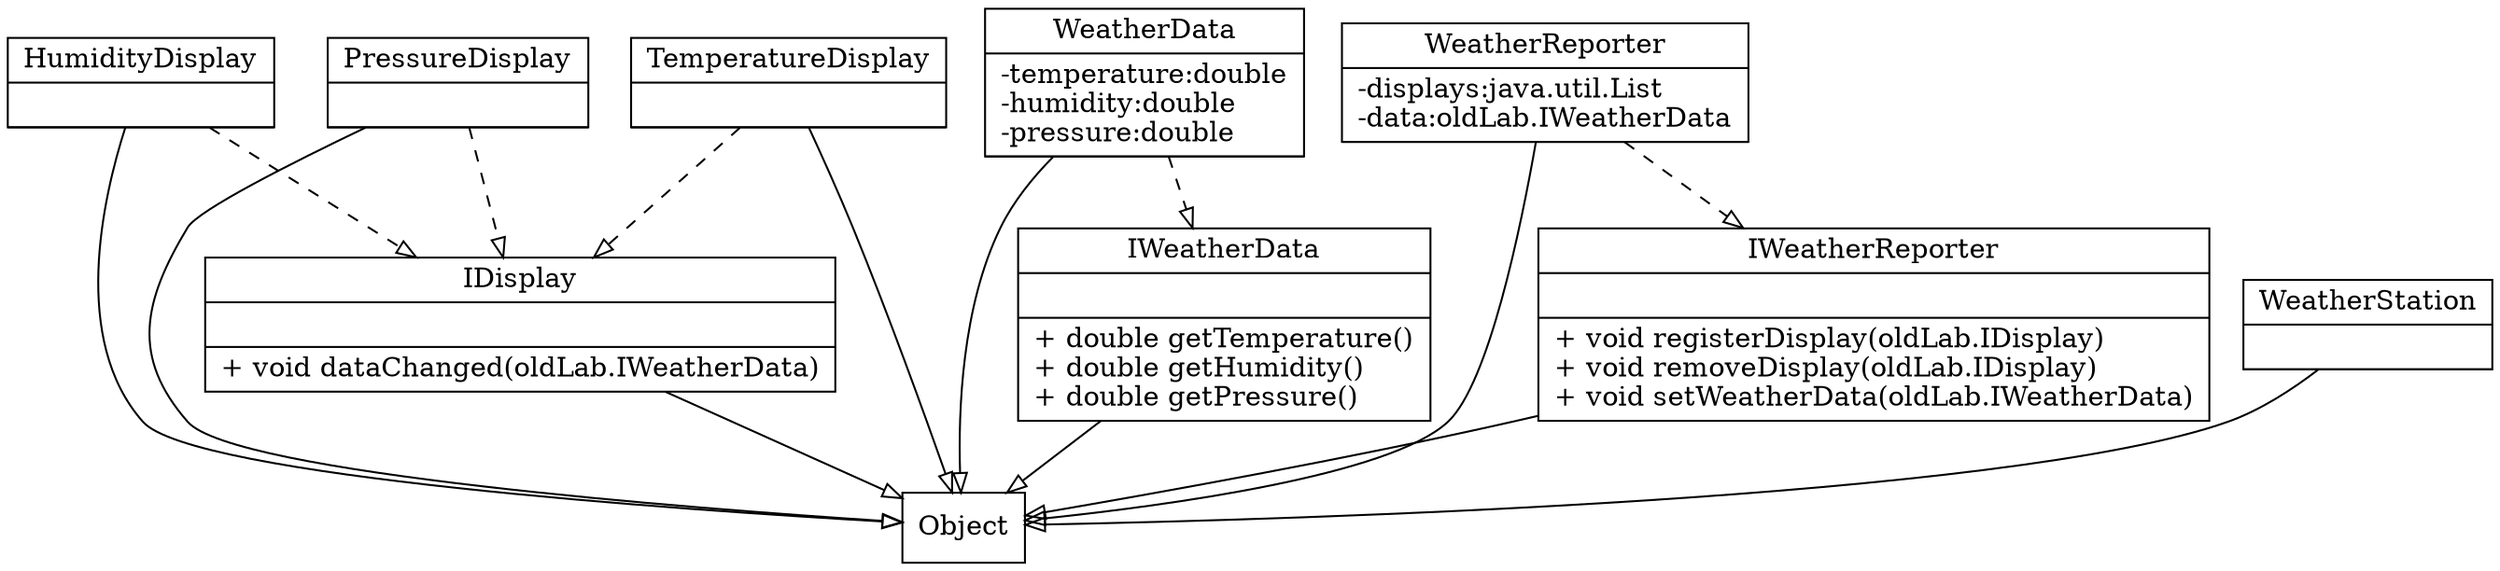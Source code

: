 digraph G {

fontname = "Bitstream Vera Sans"
fontsize = 8

node [shape = "record" ]
HumidityDisplay [label = "{HumidityDisplay||+ void <init>()\l+ void dataChanged(oldLab.IWeatherData)\l}" ]

node [shape = "record" ]
IDisplay [label = "{IDisplay||+ void dataChanged(oldLab.IWeatherData)\l}" ]

node [shape = "record" ]
IWeatherData [label = "{IWeatherData||+ double getTemperature()\l+ double getHumidity()\l+ double getPressure()\l}" ]

node [shape = "record" ]
IWeatherReporter [label = "{IWeatherReporter||+ void registerDisplay(oldLab.IDisplay)\l+ void removeDisplay(oldLab.IDisplay)\l+ void setWeatherData(oldLab.IWeatherData)\l}" ]

node [shape = "record" ]
PressureDisplay [label = "{PressureDisplay||+ void <init>()\l+ void dataChanged(oldLab.IWeatherData)\l}" ]

node [shape = "record" ]
TemperatureDisplay [label = "{TemperatureDisplay||+ void <init>()\l+ void dataChanged(oldLab.IWeatherData)\l}" ]

node [shape = "record" ]
WeatherData [label = "{WeatherData|-temperature:double\l-humidity:double\l-pressure:double\l|+ void <init>(double, double, double)\l+ double getTemperature()\l+ double getHumidity()\l+ double getPressure()\l+ boolean equals(java.lang.Object)\l+ int hashCode()\l}" ]

node [shape = "record" ]
WeatherReporter [label = "{WeatherReporter|-displays:java.util.List\l-data:oldLab.IWeatherData\l|+ void <init>()\l+ void registerDisplay(oldLab.IDisplay)\l+ void removeDisplay(oldLab.IDisplay)\l+ void setWeatherData(oldLab.IWeatherData)\l# void notifyDisplays()\l}" ]

node [shape = "record" ]
WeatherStation [label = "{WeatherStation||+ void <init>()\l+ void main(java.lang.String[])\l}" ]

edge [arrowhead = "empty" style = solid ]
HumidityDisplay -> Object

edge [arrowhead = "empty" style = solid ]
IDisplay -> Object

edge [arrowhead = "empty" style = solid ]
IWeatherData -> Object

edge [arrowhead = "empty" style = solid ]
IWeatherReporter -> Object

edge [arrowhead = "empty" style = solid ]
PressureDisplay -> Object

edge [arrowhead = "empty" style = solid ]
TemperatureDisplay -> Object

edge [arrowhead = "empty" style = solid ]
WeatherData -> Object

edge [arrowhead = "empty" style = solid ]
WeatherReporter -> Object

edge [arrowhead = "empty" style = solid ]
WeatherStation -> Object

edge [arrowhead = "empty" style = "dashed" ]
HumidityDisplay -> IDisplay

edge [arrowhead = "empty" style = "dashed" ]
PressureDisplay -> IDisplay

edge [arrowhead = "empty" style = "dashed" ]
TemperatureDisplay -> IDisplay

edge [arrowhead = "empty" style = "dashed" ]
WeatherData -> IWeatherData

edge [arrowhead = "empty" style = "dashed" ]
WeatherReporter -> IWeatherReporter

}